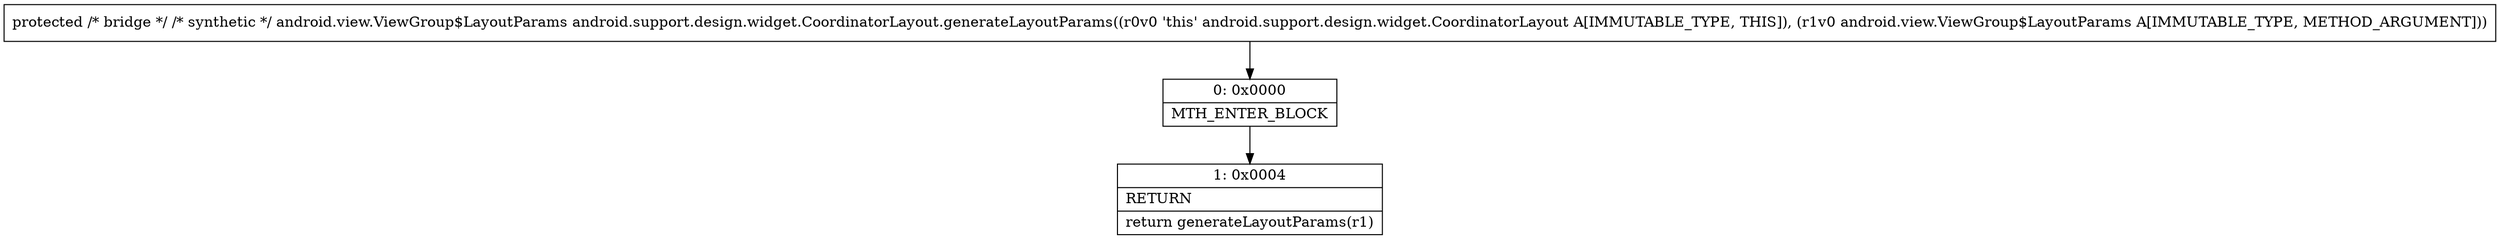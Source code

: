digraph "CFG forandroid.support.design.widget.CoordinatorLayout.generateLayoutParams(Landroid\/view\/ViewGroup$LayoutParams;)Landroid\/view\/ViewGroup$LayoutParams;" {
Node_0 [shape=record,label="{0\:\ 0x0000|MTH_ENTER_BLOCK\l}"];
Node_1 [shape=record,label="{1\:\ 0x0004|RETURN\l|return generateLayoutParams(r1)\l}"];
MethodNode[shape=record,label="{protected \/* bridge *\/ \/* synthetic *\/ android.view.ViewGroup$LayoutParams android.support.design.widget.CoordinatorLayout.generateLayoutParams((r0v0 'this' android.support.design.widget.CoordinatorLayout A[IMMUTABLE_TYPE, THIS]), (r1v0 android.view.ViewGroup$LayoutParams A[IMMUTABLE_TYPE, METHOD_ARGUMENT])) }"];
MethodNode -> Node_0;
Node_0 -> Node_1;
}

